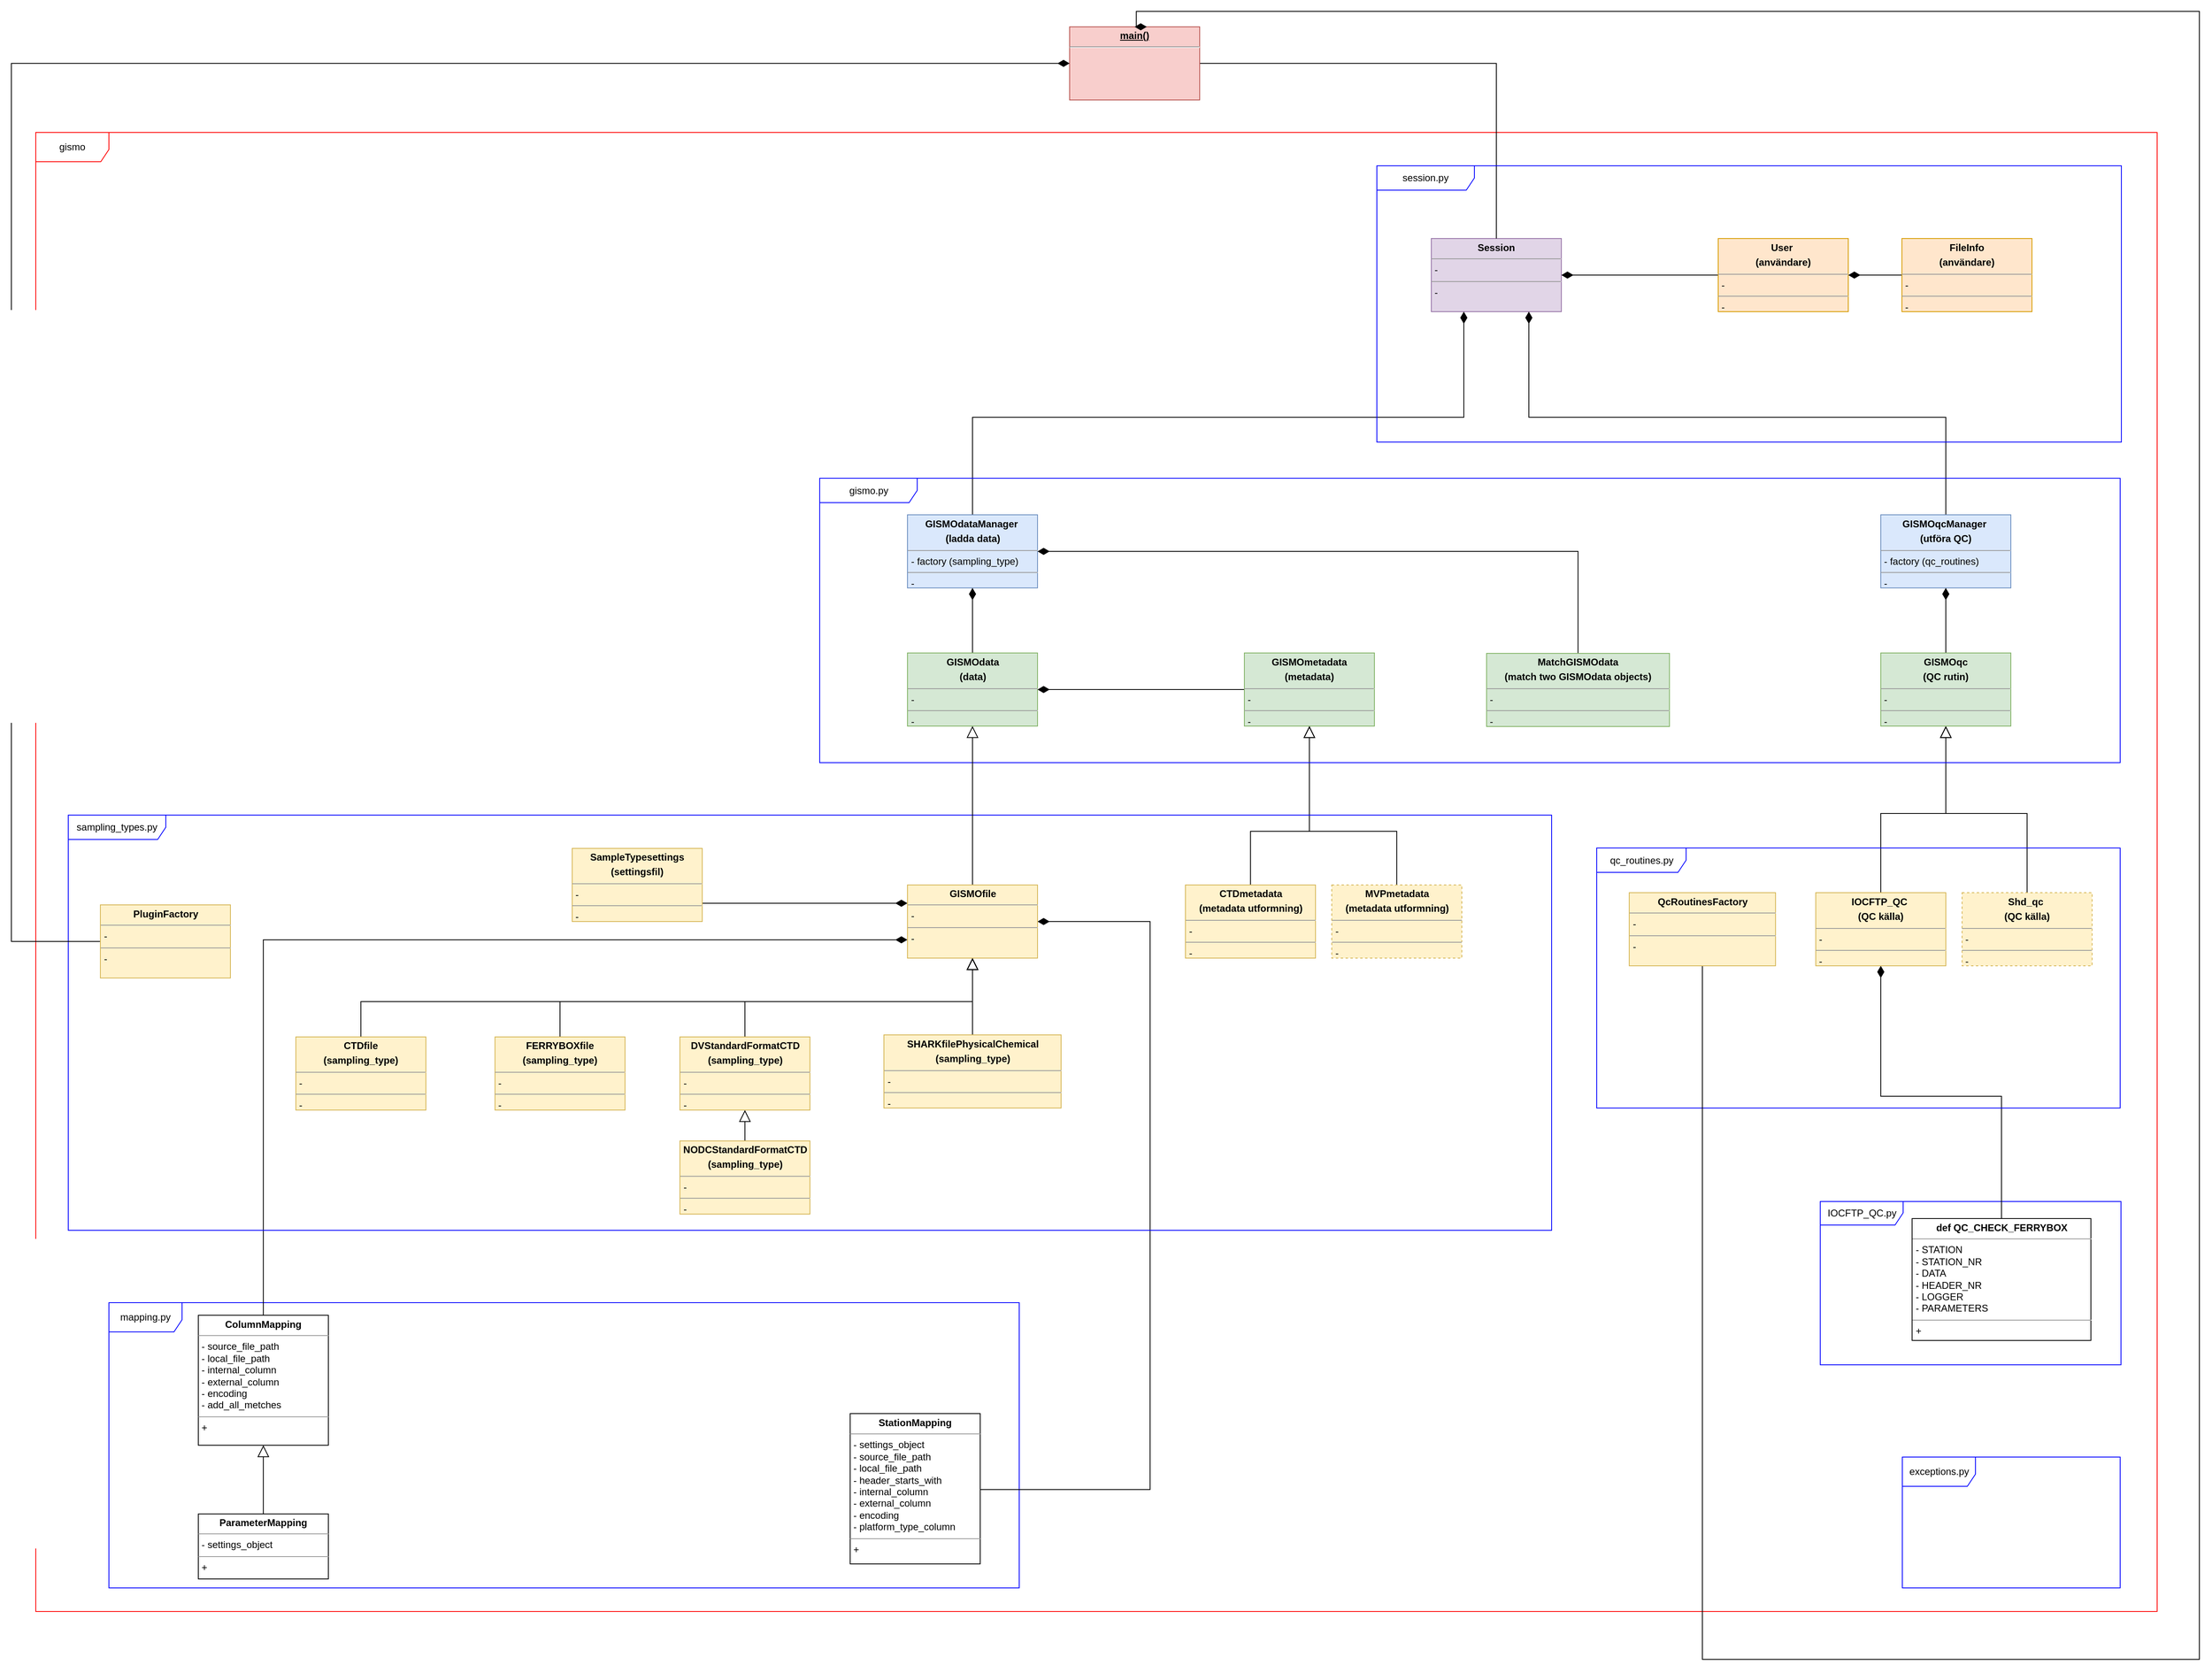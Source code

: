 <mxfile version="12.3.9" pages="1"><diagram id="vOmbn_y-EB6m2be-ZdlU" name="Page-1"><mxGraphModel dx="973" dy="598" grid="1" gridSize="10" guides="1" tooltips="1" connect="1" arrows="1" fold="1" page="1" pageScale="1" pageWidth="827" pageHeight="1169" math="0" shadow="0"><root><mxCell id="0"/><mxCell id="1" parent="0"/><mxCell id="UiZfYTP9MVJQiFtbktbm-1" value="mapping.py" style="shape=umlFrame;whiteSpace=wrap;html=1;width=90;height=36;strokeColor=#0000FF;" vertex="1" parent="1"><mxGeometry x="760" y="1959" width="1120" height="351" as="geometry"/></mxCell><mxCell id="UiZfYTP9MVJQiFtbktbm-2" value="exceptions.py" style="shape=umlFrame;whiteSpace=wrap;html=1;width=90;height=36;strokeColor=#0000FF;" vertex="1" parent="1"><mxGeometry x="2966.5" y="2149" width="268" height="161" as="geometry"/></mxCell><mxCell id="UiZfYTP9MVJQiFtbktbm-3" value="IOCFTP_QC.py" style="shape=umlFrame;whiteSpace=wrap;html=1;strokeColor=#0000FF;width=102;height=29;" vertex="1" parent="1"><mxGeometry x="2865.5" y="1834.5" width="370" height="201" as="geometry"/></mxCell><mxCell id="UiZfYTP9MVJQiFtbktbm-4" value="gismo" style="shape=umlFrame;whiteSpace=wrap;html=1;width=90;height=36;strokeColor=#FF0000;" vertex="1" parent="1"><mxGeometry x="670" y="519" width="2610" height="1820" as="geometry"/></mxCell><mxCell id="UiZfYTP9MVJQiFtbktbm-5" style="edgeStyle=orthogonalEdgeStyle;rounded=0;html=1;exitX=0.5;exitY=0;entryX=0;entryY=0.75;endArrow=diamondThin;endFill=1;endSize=12;jettySize=auto;orthogonalLoop=1;" edge="1" parent="1" source="UiZfYTP9MVJQiFtbktbm-6" target="UiZfYTP9MVJQiFtbktbm-53"><mxGeometry relative="1" as="geometry"/></mxCell><mxCell id="UiZfYTP9MVJQiFtbktbm-6" value="&lt;p style=&quot;margin: 0px ; margin-top: 4px ; text-align: center&quot;&gt;&lt;b&gt;ColumnMapping&lt;/b&gt;&lt;/p&gt;&lt;hr size=&quot;1&quot;&gt;&lt;p style=&quot;margin: 0px ; margin-left: 4px&quot;&gt;-&amp;nbsp;&lt;span&gt;source_file_path&lt;/span&gt;&lt;/p&gt;&lt;p style=&quot;margin: 0px ; margin-left: 4px&quot;&gt;-&amp;nbsp;&lt;span&gt;local_file_path&lt;/span&gt;&lt;/p&gt;&lt;p style=&quot;margin: 0px ; margin-left: 4px&quot;&gt;- internal_column&amp;nbsp;&lt;/p&gt;&lt;p style=&quot;margin: 0px ; margin-left: 4px&quot;&gt;- external_column&amp;nbsp;&lt;/p&gt;&lt;p style=&quot;margin: 0px ; margin-left: 4px&quot;&gt;- encoding&amp;nbsp;&lt;/p&gt;&lt;p style=&quot;margin: 0px ; margin-left: 4px&quot;&gt;- add_all_metches&amp;nbsp;&lt;/p&gt;&lt;hr size=&quot;1&quot;&gt;&lt;p style=&quot;margin: 0px ; margin-left: 4px&quot;&gt;+&amp;nbsp;&lt;/p&gt;" style="verticalAlign=top;align=left;overflow=fill;fontSize=12;fontFamily=Helvetica;html=1;" vertex="1" parent="1"><mxGeometry x="870" y="1974.5" width="160" height="160" as="geometry"/></mxCell><mxCell id="UiZfYTP9MVJQiFtbktbm-7" style="edgeStyle=orthogonalEdgeStyle;rounded=0;html=1;exitX=0.5;exitY=0;entryX=0.5;entryY=1;endArrow=block;endFill=0;endSize=12;jettySize=auto;orthogonalLoop=1;" edge="1" parent="1" source="UiZfYTP9MVJQiFtbktbm-8" target="UiZfYTP9MVJQiFtbktbm-6"><mxGeometry relative="1" as="geometry"/></mxCell><mxCell id="UiZfYTP9MVJQiFtbktbm-8" value="&lt;p style=&quot;margin: 0px ; margin-top: 4px ; text-align: center&quot;&gt;&lt;b&gt;ParameterMapping&lt;/b&gt;&lt;/p&gt;&lt;hr size=&quot;1&quot;&gt;&lt;p style=&quot;margin: 0px ; margin-left: 4px&quot;&gt;-&amp;nbsp;&lt;span&gt;settings_object&lt;/span&gt;&lt;/p&gt;&lt;hr size=&quot;1&quot;&gt;&lt;p style=&quot;margin: 0px ; margin-left: 4px&quot;&gt;+&amp;nbsp;&lt;/p&gt;" style="verticalAlign=top;align=left;overflow=fill;fontSize=12;fontFamily=Helvetica;html=1;" vertex="1" parent="1"><mxGeometry x="870" y="2219" width="160" height="80" as="geometry"/></mxCell><mxCell id="UiZfYTP9MVJQiFtbktbm-9" style="edgeStyle=orthogonalEdgeStyle;rounded=0;html=1;exitX=1;exitY=0.5;entryX=1;entryY=0.5;endArrow=diamondThin;endFill=1;endSize=12;jettySize=auto;orthogonalLoop=1;" edge="1" parent="1" source="UiZfYTP9MVJQiFtbktbm-10" target="UiZfYTP9MVJQiFtbktbm-53"><mxGeometry relative="1" as="geometry"><Array as="points"><mxPoint x="2041" y="2189"/><mxPoint x="2041" y="1490"/></Array></mxGeometry></mxCell><mxCell id="UiZfYTP9MVJQiFtbktbm-10" value="&lt;p style=&quot;margin: 0px ; margin-top: 4px ; text-align: center&quot;&gt;&lt;b&gt;StationMapping&lt;/b&gt;&lt;/p&gt;&lt;hr size=&quot;1&quot;&gt;&lt;p style=&quot;margin: 0px ; margin-left: 4px&quot;&gt;-&amp;nbsp;&lt;span&gt;settings_object&lt;/span&gt;&lt;/p&gt;&lt;p style=&quot;margin: 0px ; margin-left: 4px&quot;&gt;&lt;span&gt;- source_file_path&lt;/span&gt;&lt;/p&gt;&lt;p style=&quot;margin: 0px ; margin-left: 4px&quot;&gt;-&amp;nbsp;&lt;span&gt;local_file_path&amp;nbsp;&lt;/span&gt;&lt;/p&gt;&lt;p style=&quot;margin: 0px ; margin-left: 4px&quot;&gt;&lt;span&gt;-&amp;nbsp;&lt;/span&gt;&lt;span&gt;header_starts_with&lt;/span&gt;&lt;/p&gt;&lt;p style=&quot;margin: 0px ; margin-left: 4px&quot;&gt;- internal_column&amp;nbsp;&lt;/p&gt;&lt;p style=&quot;margin: 0px ; margin-left: 4px&quot;&gt;- external_column&amp;nbsp;&lt;/p&gt;&lt;p style=&quot;margin: 0px ; margin-left: 4px&quot;&gt;- encoding&amp;nbsp;&lt;/p&gt;&lt;p style=&quot;margin: 0px ; margin-left: 4px&quot;&gt;-&amp;nbsp;&lt;span&gt;platform_type_column&lt;/span&gt;&lt;/p&gt;&lt;hr size=&quot;1&quot;&gt;&lt;p style=&quot;margin: 0px ; margin-left: 4px&quot;&gt;+&amp;nbsp;&lt;/p&gt;" style="verticalAlign=top;align=left;overflow=fill;fontSize=12;fontFamily=Helvetica;html=1;" vertex="1" parent="1"><mxGeometry x="1672" y="2095.5" width="160" height="185" as="geometry"/></mxCell><mxCell id="UiZfYTP9MVJQiFtbktbm-11" style="edgeStyle=orthogonalEdgeStyle;rounded=0;html=1;exitX=0.5;exitY=0;entryX=0.5;entryY=1;endArrow=diamondThin;endFill=1;jettySize=auto;orthogonalLoop=1;endSize=12;" edge="1" parent="1" source="UiZfYTP9MVJQiFtbktbm-12" target="UiZfYTP9MVJQiFtbktbm-31"><mxGeometry relative="1" as="geometry"/></mxCell><mxCell id="UiZfYTP9MVJQiFtbktbm-12" value="&lt;p style=&quot;margin: 0px ; margin-top: 4px ; text-align: center&quot;&gt;&lt;b&gt;def&amp;nbsp;&lt;/b&gt;&lt;span&gt;&lt;b&gt;QC_CHECK_FERRYBOX&lt;/b&gt;&lt;/span&gt;&lt;/p&gt;&lt;hr size=&quot;1&quot;&gt;&lt;p style=&quot;margin: 0px ; margin-left: 4px&quot;&gt;-&amp;nbsp;&lt;span&gt;STATION&lt;/span&gt;&lt;/p&gt;&lt;p style=&quot;margin: 0px ; margin-left: 4px&quot;&gt;-&amp;nbsp;&lt;span&gt;STATION_NR&lt;/span&gt;&lt;/p&gt;&lt;p style=&quot;margin: 0px ; margin-left: 4px&quot;&gt;- DATA&amp;nbsp;&lt;/p&gt;&lt;p style=&quot;margin: 0px ; margin-left: 4px&quot;&gt;- HEADER_NR&amp;nbsp;&lt;/p&gt;&lt;p style=&quot;margin: 0px ; margin-left: 4px&quot;&gt;- LOGGER&amp;nbsp;&lt;/p&gt;&lt;p style=&quot;margin: 0px ; margin-left: 4px&quot;&gt;- PARAMETERS&lt;/p&gt;&lt;hr size=&quot;1&quot;&gt;&lt;p style=&quot;margin: 0px ; margin-left: 4px&quot;&gt;+&amp;nbsp;&lt;/p&gt;" style="verticalAlign=top;align=left;overflow=fill;fontSize=12;fontFamily=Helvetica;html=1;" vertex="1" parent="1"><mxGeometry x="2978.5" y="1855.5" width="220" height="150" as="geometry"/></mxCell><mxCell id="UiZfYTP9MVJQiFtbktbm-13" value="&lt;p style=&quot;margin: 0px ; margin-top: 4px ; text-align: center&quot;&gt;&lt;b&gt;Session&lt;/b&gt;&lt;/p&gt;&lt;hr size=&quot;1&quot;&gt;&lt;p style=&quot;margin: 0px ; margin-left: 4px&quot;&gt;-&amp;nbsp;&lt;/p&gt;&lt;hr size=&quot;1&quot;&gt;&lt;p style=&quot;margin: 0px ; margin-left: 4px&quot;&gt;-&amp;nbsp;&lt;/p&gt;" style="verticalAlign=top;align=left;overflow=fill;fontSize=12;fontFamily=Helvetica;html=1;strokeColor=#9673a6;fillColor=#e1d5e7;" vertex="1" parent="1"><mxGeometry x="2387" y="649.5" width="160" height="90" as="geometry"/></mxCell><mxCell id="UiZfYTP9MVJQiFtbktbm-14" style="edgeStyle=orthogonalEdgeStyle;rounded=0;html=1;exitX=0;exitY=0.5;entryX=1;entryY=0.5;endArrow=diamondThin;endFill=1;endSize=12;jettySize=auto;orthogonalLoop=1;" edge="1" parent="1" source="UiZfYTP9MVJQiFtbktbm-15" target="UiZfYTP9MVJQiFtbktbm-13"><mxGeometry relative="1" as="geometry"/></mxCell><mxCell id="UiZfYTP9MVJQiFtbktbm-15" value="&lt;p style=&quot;margin: 0px ; margin-top: 4px ; text-align: center&quot;&gt;&lt;b&gt;User&amp;nbsp;&lt;/b&gt;&lt;/p&gt;&lt;p style=&quot;margin: 0px ; margin-top: 4px ; text-align: center&quot;&gt;&lt;b&gt;(användare)&lt;/b&gt;&lt;/p&gt;&lt;hr size=&quot;1&quot;&gt;&lt;p style=&quot;margin: 0px ; margin-left: 4px&quot;&gt;-&amp;nbsp;&lt;/p&gt;&lt;hr size=&quot;1&quot;&gt;&lt;p style=&quot;margin: 0px ; margin-left: 4px&quot;&gt;-&amp;nbsp;&lt;/p&gt;" style="verticalAlign=top;align=left;overflow=fill;fontSize=12;fontFamily=Helvetica;html=1;strokeColor=#d79b00;fillColor=#ffe6cc;" vertex="1" parent="1"><mxGeometry x="2740" y="649.5" width="160" height="90" as="geometry"/></mxCell><mxCell id="UiZfYTP9MVJQiFtbktbm-16" style="edgeStyle=orthogonalEdgeStyle;rounded=0;html=1;exitX=0.5;exitY=0;entryX=0.25;entryY=1;endArrow=diamondThin;endFill=1;endSize=12;jettySize=auto;orthogonalLoop=1;" edge="1" parent="1" source="UiZfYTP9MVJQiFtbktbm-17" target="UiZfYTP9MVJQiFtbktbm-13"><mxGeometry relative="1" as="geometry"/></mxCell><mxCell id="UiZfYTP9MVJQiFtbktbm-17" value="&lt;p style=&quot;margin: 0px ; margin-top: 4px ; text-align: center&quot;&gt;&lt;b&gt;GISMOdataManager&amp;nbsp;&lt;/b&gt;&lt;/p&gt;&lt;p style=&quot;margin: 0px ; margin-top: 4px ; text-align: center&quot;&gt;&lt;b&gt;(ladda data)&lt;/b&gt;&lt;/p&gt;&lt;hr size=&quot;1&quot;&gt;&lt;p style=&quot;margin: 0px ; margin-left: 4px&quot;&gt;- factory (sampling_type)&lt;/p&gt;&lt;hr size=&quot;1&quot;&gt;&lt;p style=&quot;margin: 0px ; margin-left: 4px&quot;&gt;-&amp;nbsp;&lt;/p&gt;" style="verticalAlign=top;align=left;overflow=fill;fontSize=12;fontFamily=Helvetica;html=1;strokeColor=#6c8ebf;fillColor=#dae8fc;" vertex="1" parent="1"><mxGeometry x="1742.5" y="989.5" width="160" height="90" as="geometry"/></mxCell><mxCell id="UiZfYTP9MVJQiFtbktbm-18" style="edgeStyle=orthogonalEdgeStyle;rounded=0;html=1;exitX=0.5;exitY=0;entryX=0.5;entryY=1;endArrow=diamondThin;endFill=1;endSize=12;jettySize=auto;orthogonalLoop=1;" edge="1" parent="1" source="UiZfYTP9MVJQiFtbktbm-19" target="UiZfYTP9MVJQiFtbktbm-17"><mxGeometry relative="1" as="geometry"/></mxCell><mxCell id="UiZfYTP9MVJQiFtbktbm-19" value="&lt;p style=&quot;margin: 0px ; margin-top: 4px ; text-align: center&quot;&gt;&lt;b&gt;GISMOdata&lt;/b&gt;&lt;/p&gt;&lt;p style=&quot;margin: 0px ; margin-top: 4px ; text-align: center&quot;&gt;&lt;b&gt;(data)&lt;/b&gt;&lt;/p&gt;&lt;hr size=&quot;1&quot;&gt;&lt;p style=&quot;margin: 0px ; margin-left: 4px&quot;&gt;-&amp;nbsp;&lt;/p&gt;&lt;hr size=&quot;1&quot;&gt;&lt;p style=&quot;margin: 0px ; margin-left: 4px&quot;&gt;-&amp;nbsp;&lt;/p&gt;" style="verticalAlign=top;align=left;overflow=fill;fontSize=12;fontFamily=Helvetica;html=1;strokeColor=#82b366;fillColor=#d5e8d4;" vertex="1" parent="1"><mxGeometry x="1742.5" y="1159.5" width="160" height="90" as="geometry"/></mxCell><mxCell id="UiZfYTP9MVJQiFtbktbm-20" style="edgeStyle=orthogonalEdgeStyle;rounded=0;html=1;exitX=0.5;exitY=0;entryX=0.5;entryY=1;endArrow=block;endFill=0;endSize=12;jettySize=auto;orthogonalLoop=1;" edge="1" parent="1" source="UiZfYTP9MVJQiFtbktbm-21" target="UiZfYTP9MVJQiFtbktbm-53"><mxGeometry relative="1" as="geometry"/></mxCell><mxCell id="UiZfYTP9MVJQiFtbktbm-21" value="&lt;p style=&quot;margin: 0px ; margin-top: 4px ; text-align: center&quot;&gt;&lt;b&gt;FERRYBOXfile&lt;/b&gt;&lt;/p&gt;&lt;p style=&quot;margin: 0px ; margin-top: 4px ; text-align: center&quot;&gt;&lt;b&gt;(sampling_type)&lt;/b&gt;&lt;/p&gt;&lt;hr size=&quot;1&quot;&gt;&lt;p style=&quot;margin: 0px ; margin-left: 4px&quot;&gt;-&amp;nbsp;&lt;/p&gt;&lt;hr size=&quot;1&quot;&gt;&lt;p style=&quot;margin: 0px ; margin-left: 4px&quot;&gt;-&amp;nbsp;&lt;/p&gt;" style="verticalAlign=top;align=left;overflow=fill;fontSize=12;fontFamily=Helvetica;html=1;strokeColor=#d6b656;fillColor=#fff2cc;" vertex="1" parent="1"><mxGeometry x="1235" y="1632" width="160" height="90" as="geometry"/></mxCell><mxCell id="UiZfYTP9MVJQiFtbktbm-22" style="edgeStyle=orthogonalEdgeStyle;rounded=0;html=1;exitX=0.5;exitY=0;entryX=0.5;entryY=1;endArrow=block;endFill=0;endSize=12;jettySize=auto;orthogonalLoop=1;" edge="1" parent="1" source="UiZfYTP9MVJQiFtbktbm-23" target="UiZfYTP9MVJQiFtbktbm-53"><mxGeometry relative="1" as="geometry"/></mxCell><mxCell id="UiZfYTP9MVJQiFtbktbm-23" value="&lt;p style=&quot;margin: 0px ; margin-top: 4px ; text-align: center&quot;&gt;&lt;b&gt;CTDfile&lt;/b&gt;&lt;/p&gt;&lt;p style=&quot;margin: 0px ; margin-top: 4px ; text-align: center&quot;&gt;&lt;b&gt;(&lt;/b&gt;&lt;b&gt;sampling_type&lt;/b&gt;&lt;b&gt;)&lt;/b&gt;&lt;/p&gt;&lt;hr size=&quot;1&quot;&gt;&lt;p style=&quot;margin: 0px ; margin-left: 4px&quot;&gt;-&amp;nbsp;&lt;/p&gt;&lt;hr size=&quot;1&quot;&gt;&lt;p style=&quot;margin: 0px ; margin-left: 4px&quot;&gt;-&amp;nbsp;&lt;/p&gt;" style="verticalAlign=top;align=left;overflow=fill;fontSize=12;fontFamily=Helvetica;html=1;strokeColor=#d6b656;fillColor=#fff2cc;" vertex="1" parent="1"><mxGeometry x="990" y="1632" width="160" height="90" as="geometry"/></mxCell><mxCell id="UiZfYTP9MVJQiFtbktbm-24" style="edgeStyle=orthogonalEdgeStyle;rounded=0;html=1;exitX=1;exitY=0.75;entryX=0;entryY=0.25;endArrow=diamondThin;endFill=1;endSize=12;jettySize=auto;orthogonalLoop=1;" edge="1" parent="1" source="UiZfYTP9MVJQiFtbktbm-25" target="UiZfYTP9MVJQiFtbktbm-53"><mxGeometry relative="1" as="geometry"/></mxCell><mxCell id="UiZfYTP9MVJQiFtbktbm-25" value="&lt;p style=&quot;margin: 0px ; margin-top: 4px ; text-align: center&quot;&gt;&lt;b&gt;SampleTypesettings&lt;/b&gt;&lt;/p&gt;&lt;p style=&quot;margin: 0px ; margin-top: 4px ; text-align: center&quot;&gt;&lt;b&gt;(settingsfil)&lt;/b&gt;&lt;/p&gt;&lt;hr size=&quot;1&quot;&gt;&lt;p style=&quot;margin: 0px ; margin-left: 4px&quot;&gt;-&amp;nbsp;&lt;/p&gt;&lt;hr size=&quot;1&quot;&gt;&lt;p style=&quot;margin: 0px ; margin-left: 4px&quot;&gt;-&amp;nbsp;&lt;/p&gt;" style="verticalAlign=top;align=left;overflow=fill;fontSize=12;fontFamily=Helvetica;html=1;strokeColor=#d6b656;fillColor=#fff2cc;" vertex="1" parent="1"><mxGeometry x="1330" y="1400" width="160" height="90" as="geometry"/></mxCell><mxCell id="UiZfYTP9MVJQiFtbktbm-26" style="edgeStyle=orthogonalEdgeStyle;rounded=0;html=1;exitX=0;exitY=0.5;entryX=1;entryY=0.5;endArrow=diamondThin;endFill=1;endSize=12;jettySize=auto;orthogonalLoop=1;" edge="1" parent="1" source="UiZfYTP9MVJQiFtbktbm-27" target="UiZfYTP9MVJQiFtbktbm-19"><mxGeometry relative="1" as="geometry"/></mxCell><mxCell id="UiZfYTP9MVJQiFtbktbm-27" value="&lt;p style=&quot;margin: 0px ; margin-top: 4px ; text-align: center&quot;&gt;&lt;b&gt;GISMOmetadata&lt;/b&gt;&lt;/p&gt;&lt;p style=&quot;margin: 0px ; margin-top: 4px ; text-align: center&quot;&gt;&lt;b&gt;(metadata)&lt;/b&gt;&lt;/p&gt;&lt;hr size=&quot;1&quot;&gt;&lt;p style=&quot;margin: 0px ; margin-left: 4px&quot;&gt;-&amp;nbsp;&lt;/p&gt;&lt;hr size=&quot;1&quot;&gt;&lt;p style=&quot;margin: 0px ; margin-left: 4px&quot;&gt;-&amp;nbsp;&lt;/p&gt;" style="verticalAlign=top;align=left;overflow=fill;fontSize=12;fontFamily=Helvetica;html=1;strokeColor=#82b366;fillColor=#d5e8d4;" vertex="1" parent="1"><mxGeometry x="2157" y="1159.5" width="160" height="90" as="geometry"/></mxCell><mxCell id="UiZfYTP9MVJQiFtbktbm-28" style="edgeStyle=orthogonalEdgeStyle;rounded=0;html=1;exitX=0.5;exitY=0;entryX=0.75;entryY=1;endArrow=diamondThin;endFill=1;endSize=12;jettySize=auto;orthogonalLoop=1;" edge="1" parent="1" source="UiZfYTP9MVJQiFtbktbm-29" target="UiZfYTP9MVJQiFtbktbm-13"><mxGeometry relative="1" as="geometry"/></mxCell><mxCell id="UiZfYTP9MVJQiFtbktbm-29" value="&lt;p style=&quot;margin: 0px ; margin-top: 4px ; text-align: center&quot;&gt;&lt;b&gt;GISMOqcManager&amp;nbsp;&lt;/b&gt;&lt;/p&gt;&lt;p style=&quot;margin: 0px ; margin-top: 4px ; text-align: center&quot;&gt;&lt;b&gt;(utföra QC)&lt;/b&gt;&lt;/p&gt;&lt;hr size=&quot;1&quot;&gt;&lt;p style=&quot;margin: 0px ; margin-left: 4px&quot;&gt;- factory (qc_routines)&lt;/p&gt;&lt;hr size=&quot;1&quot;&gt;&lt;p style=&quot;margin: 0px ; margin-left: 4px&quot;&gt;-&amp;nbsp;&lt;/p&gt;" style="verticalAlign=top;align=left;overflow=fill;fontSize=12;fontFamily=Helvetica;html=1;strokeColor=#6c8ebf;fillColor=#dae8fc;" vertex="1" parent="1"><mxGeometry x="2940" y="989.5" width="160" height="90" as="geometry"/></mxCell><mxCell id="UiZfYTP9MVJQiFtbktbm-30" style="edgeStyle=orthogonalEdgeStyle;rounded=0;html=1;exitX=0.5;exitY=0;endArrow=block;endFill=0;endSize=12;jettySize=auto;orthogonalLoop=1;entryX=0.5;entryY=1;" edge="1" parent="1" source="UiZfYTP9MVJQiFtbktbm-31" target="UiZfYTP9MVJQiFtbktbm-35"><mxGeometry relative="1" as="geometry"><mxPoint x="2700.5" y="1269.5" as="targetPoint"/></mxGeometry></mxCell><mxCell id="UiZfYTP9MVJQiFtbktbm-31" value="&lt;p style=&quot;margin: 0px ; margin-top: 4px ; text-align: center&quot;&gt;&lt;b&gt;IOCFTP_QC&amp;nbsp;&lt;/b&gt;&lt;/p&gt;&lt;p style=&quot;margin: 0px ; margin-top: 4px ; text-align: center&quot;&gt;&lt;b&gt;(QC källa)&lt;/b&gt;&lt;/p&gt;&lt;hr size=&quot;1&quot;&gt;&lt;p style=&quot;margin: 0px ; margin-left: 4px&quot;&gt;-&amp;nbsp;&lt;/p&gt;&lt;hr size=&quot;1&quot;&gt;&lt;p style=&quot;margin: 0px ; margin-left: 4px&quot;&gt;-&amp;nbsp;&lt;/p&gt;" style="verticalAlign=top;align=left;overflow=fill;fontSize=12;fontFamily=Helvetica;html=1;strokeColor=#d6b656;fillColor=#fff2cc;" vertex="1" parent="1"><mxGeometry x="2860" y="1454.5" width="160" height="90" as="geometry"/></mxCell><mxCell id="UiZfYTP9MVJQiFtbktbm-32" style="edgeStyle=orthogonalEdgeStyle;rounded=0;html=1;exitX=0.5;exitY=0;entryX=0.5;entryY=1;endArrow=block;endFill=0;endSize=12;jettySize=auto;orthogonalLoop=1;" edge="1" parent="1" source="UiZfYTP9MVJQiFtbktbm-33" target="UiZfYTP9MVJQiFtbktbm-35"><mxGeometry relative="1" as="geometry"/></mxCell><mxCell id="UiZfYTP9MVJQiFtbktbm-33" value="&lt;p style=&quot;margin: 0px ; margin-top: 4px ; text-align: center&quot;&gt;&lt;b&gt;Shd_qc&amp;nbsp;&lt;/b&gt;&lt;/p&gt;&lt;p style=&quot;margin: 0px ; margin-top: 4px ; text-align: center&quot;&gt;&lt;b&gt;(QC källa)&lt;/b&gt;&lt;/p&gt;&lt;hr size=&quot;1&quot;&gt;&lt;p style=&quot;margin: 0px ; margin-left: 4px&quot;&gt;-&amp;nbsp;&lt;/p&gt;&lt;hr size=&quot;1&quot;&gt;&lt;p style=&quot;margin: 0px ; margin-left: 4px&quot;&gt;-&amp;nbsp;&lt;/p&gt;" style="verticalAlign=top;align=left;overflow=fill;fontSize=12;fontFamily=Helvetica;html=1;strokeColor=#d6b656;fillColor=#fff2cc;dashed=1;" vertex="1" parent="1"><mxGeometry x="3040" y="1454.5" width="160" height="90" as="geometry"/></mxCell><mxCell id="UiZfYTP9MVJQiFtbktbm-34" style="edgeStyle=orthogonalEdgeStyle;rounded=0;html=1;exitX=0.5;exitY=0;entryX=0.5;entryY=1;endArrow=diamondThin;endFill=1;endSize=12;jettySize=auto;orthogonalLoop=1;" edge="1" parent="1" source="UiZfYTP9MVJQiFtbktbm-35" target="UiZfYTP9MVJQiFtbktbm-29"><mxGeometry relative="1" as="geometry"/></mxCell><mxCell id="UiZfYTP9MVJQiFtbktbm-35" value="&lt;p style=&quot;margin: 0px ; margin-top: 4px ; text-align: center&quot;&gt;&lt;b&gt;GISMOqc&lt;/b&gt;&lt;/p&gt;&lt;p style=&quot;margin: 0px ; margin-top: 4px ; text-align: center&quot;&gt;&lt;b&gt;(QC rutin)&lt;/b&gt;&lt;/p&gt;&lt;hr size=&quot;1&quot;&gt;&lt;p style=&quot;margin: 0px ; margin-left: 4px&quot;&gt;-&amp;nbsp;&lt;/p&gt;&lt;hr size=&quot;1&quot;&gt;&lt;p style=&quot;margin: 0px ; margin-left: 4px&quot;&gt;-&amp;nbsp;&lt;/p&gt;" style="verticalAlign=top;align=left;overflow=fill;fontSize=12;fontFamily=Helvetica;html=1;strokeColor=#82b366;fillColor=#d5e8d4;" vertex="1" parent="1"><mxGeometry x="2940" y="1159.5" width="160" height="90" as="geometry"/></mxCell><mxCell id="UiZfYTP9MVJQiFtbktbm-36" style="edgeStyle=orthogonalEdgeStyle;rounded=0;html=1;exitX=0.5;exitY=0;entryX=0.5;entryY=1;endArrow=block;endFill=0;endSize=12;jettySize=auto;orthogonalLoop=1;" edge="1" parent="1" source="UiZfYTP9MVJQiFtbktbm-37" target="UiZfYTP9MVJQiFtbktbm-27"><mxGeometry relative="1" as="geometry"><Array as="points"><mxPoint x="2165" y="1379"/><mxPoint x="2237" y="1379"/></Array></mxGeometry></mxCell><mxCell id="UiZfYTP9MVJQiFtbktbm-37" value="&lt;p style=&quot;margin: 0px ; margin-top: 4px ; text-align: center&quot;&gt;&lt;b&gt;CTDmetadata&lt;/b&gt;&lt;/p&gt;&lt;p style=&quot;margin: 0px ; margin-top: 4px ; text-align: center&quot;&gt;&lt;b&gt;(metadata utformning)&lt;/b&gt;&lt;/p&gt;&lt;hr size=&quot;1&quot;&gt;&lt;p style=&quot;margin: 0px ; margin-left: 4px&quot;&gt;-&amp;nbsp;&lt;/p&gt;&lt;hr size=&quot;1&quot;&gt;&lt;p style=&quot;margin: 0px ; margin-left: 4px&quot;&gt;-&amp;nbsp;&lt;/p&gt;" style="verticalAlign=top;align=left;overflow=fill;fontSize=12;fontFamily=Helvetica;html=1;strokeColor=#d6b656;fillColor=#fff2cc;" vertex="1" parent="1"><mxGeometry x="2084.5" y="1445" width="160" height="90" as="geometry"/></mxCell><mxCell id="UiZfYTP9MVJQiFtbktbm-38" style="edgeStyle=orthogonalEdgeStyle;rounded=0;html=1;exitX=0.5;exitY=0;entryX=0.5;entryY=1;endArrow=block;endFill=0;endSize=12;jettySize=auto;orthogonalLoop=1;" edge="1" parent="1" source="UiZfYTP9MVJQiFtbktbm-39" target="UiZfYTP9MVJQiFtbktbm-27"><mxGeometry relative="1" as="geometry"><Array as="points"><mxPoint x="2345" y="1379"/><mxPoint x="2237" y="1379"/></Array></mxGeometry></mxCell><mxCell id="UiZfYTP9MVJQiFtbktbm-39" value="&lt;p style=&quot;margin: 0px ; margin-top: 4px ; text-align: center&quot;&gt;&lt;b&gt;MVPmetadata&lt;/b&gt;&lt;/p&gt;&lt;p style=&quot;margin: 0px ; margin-top: 4px ; text-align: center&quot;&gt;&lt;b&gt;(metadata utformning)&lt;/b&gt;&lt;/p&gt;&lt;hr size=&quot;1&quot;&gt;&lt;p style=&quot;margin: 0px ; margin-left: 4px&quot;&gt;-&amp;nbsp;&lt;/p&gt;&lt;hr size=&quot;1&quot;&gt;&lt;p style=&quot;margin: 0px ; margin-left: 4px&quot;&gt;-&amp;nbsp;&lt;/p&gt;" style="verticalAlign=top;align=left;overflow=fill;fontSize=12;fontFamily=Helvetica;html=1;strokeColor=#d6b656;fillColor=#fff2cc;dashed=1;" vertex="1" parent="1"><mxGeometry x="2264.5" y="1445" width="160" height="90" as="geometry"/></mxCell><mxCell id="UiZfYTP9MVJQiFtbktbm-40" value="sampling_types.py" style="shape=umlFrame;whiteSpace=wrap;html=1;strokeColor=#0000FF;width=120;height=30;" vertex="1" parent="1"><mxGeometry x="710" y="1359" width="1825" height="511" as="geometry"/></mxCell><mxCell id="UiZfYTP9MVJQiFtbktbm-41" value="&lt;span&gt;qc_routines&lt;/span&gt;.py" style="shape=umlFrame;whiteSpace=wrap;html=1;strokeColor=#0000FF;width=110;height=30;" vertex="1" parent="1"><mxGeometry x="2590.5" y="1399.5" width="644" height="320" as="geometry"/></mxCell><mxCell id="UiZfYTP9MVJQiFtbktbm-42" style="edgeStyle=orthogonalEdgeStyle;rounded=0;html=1;exitX=1;exitY=0.5;entryX=0.5;entryY=0;endArrow=none;endFill=0;endSize=12;jettySize=auto;orthogonalLoop=1;" edge="1" parent="1" source="UiZfYTP9MVJQiFtbktbm-43" target="UiZfYTP9MVJQiFtbktbm-13"><mxGeometry relative="1" as="geometry"/></mxCell><mxCell id="UiZfYTP9MVJQiFtbktbm-43" value="&lt;p style=&quot;margin: 0px ; margin-top: 4px ; text-align: center ; text-decoration: underline&quot;&gt;&lt;b&gt;main()&lt;/b&gt;&lt;/p&gt;&lt;hr&gt;&lt;p style=&quot;margin: 0px ; margin-left: 8px&quot;&gt;&lt;br&gt;&lt;/p&gt;" style="verticalAlign=top;align=left;overflow=fill;fontSize=12;fontFamily=Helvetica;html=1;strokeColor=#b85450;fillColor=#f8cecc;" vertex="1" parent="1"><mxGeometry x="1942" y="389" width="160" height="90" as="geometry"/></mxCell><mxCell id="UiZfYTP9MVJQiFtbktbm-44" style="edgeStyle=orthogonalEdgeStyle;rounded=0;html=1;exitX=0;exitY=0.5;entryX=0;entryY=0.5;jettySize=auto;orthogonalLoop=1;endArrow=diamondThin;endFill=1;endSize=12;" edge="1" parent="1" source="UiZfYTP9MVJQiFtbktbm-45" target="UiZfYTP9MVJQiFtbktbm-43"><mxGeometry relative="1" as="geometry"><Array as="points"><mxPoint x="640" y="1514"/><mxPoint x="640" y="434"/></Array></mxGeometry></mxCell><mxCell id="UiZfYTP9MVJQiFtbktbm-45" value="&lt;p style=&quot;margin: 0px ; margin-top: 4px ; text-align: center&quot;&gt;&lt;b&gt;PluginFactory&lt;/b&gt;&lt;/p&gt;&lt;hr size=&quot;1&quot;&gt;&lt;p style=&quot;margin: 0px ; margin-left: 4px&quot;&gt;-&amp;nbsp;&lt;/p&gt;&lt;hr size=&quot;1&quot;&gt;&lt;p style=&quot;margin: 0px ; margin-left: 4px&quot;&gt;-&amp;nbsp;&lt;/p&gt;" style="verticalAlign=top;align=left;overflow=fill;fontSize=12;fontFamily=Helvetica;html=1;strokeColor=#d6b656;fillColor=#fff2cc;" vertex="1" parent="1"><mxGeometry x="749.5" y="1469.5" width="160" height="90" as="geometry"/></mxCell><mxCell id="UiZfYTP9MVJQiFtbktbm-46" style="edgeStyle=orthogonalEdgeStyle;rounded=0;html=1;exitX=0.5;exitY=1;entryX=0.5;entryY=0;endArrow=diamondThin;endFill=1;jettySize=auto;orthogonalLoop=1;endSize=12;" edge="1" parent="1" source="UiZfYTP9MVJQiFtbktbm-47" target="UiZfYTP9MVJQiFtbktbm-43"><mxGeometry relative="1" as="geometry"><Array as="points"><mxPoint x="2720" y="2398"/><mxPoint x="3332" y="2398"/><mxPoint x="3332" y="370"/><mxPoint x="2024" y="370"/></Array></mxGeometry></mxCell><mxCell id="UiZfYTP9MVJQiFtbktbm-47" value="&lt;p style=&quot;margin: 0px ; margin-top: 4px ; text-align: center&quot;&gt;&lt;b&gt;QcRoutinesFactory&lt;/b&gt;&lt;/p&gt;&lt;hr size=&quot;1&quot;&gt;&lt;p style=&quot;margin: 0px ; margin-left: 4px&quot;&gt;-&amp;nbsp;&lt;/p&gt;&lt;hr size=&quot;1&quot;&gt;&lt;p style=&quot;margin: 0px ; margin-left: 4px&quot;&gt;-&amp;nbsp;&lt;/p&gt;" style="verticalAlign=top;align=left;overflow=fill;fontSize=12;fontFamily=Helvetica;html=1;strokeColor=#d6b656;fillColor=#fff2cc;" vertex="1" parent="1"><mxGeometry x="2630.5" y="1454.5" width="180" height="90" as="geometry"/></mxCell><mxCell id="UiZfYTP9MVJQiFtbktbm-48" value="session.py" style="shape=umlFrame;whiteSpace=wrap;html=1;strokeColor=#0000FF;width=120;height=30;" vertex="1" parent="1"><mxGeometry x="2320" y="560" width="916" height="340" as="geometry"/></mxCell><mxCell id="UiZfYTP9MVJQiFtbktbm-49" style="edgeStyle=orthogonalEdgeStyle;rounded=0;html=1;exitX=0;exitY=0.5;entryX=1;entryY=0.5;endArrow=diamondThin;endFill=1;endSize=12;jettySize=auto;orthogonalLoop=1;" edge="1" parent="1" source="UiZfYTP9MVJQiFtbktbm-50" target="UiZfYTP9MVJQiFtbktbm-15"><mxGeometry relative="1" as="geometry"/></mxCell><mxCell id="UiZfYTP9MVJQiFtbktbm-50" value="&lt;p style=&quot;margin: 0px ; margin-top: 4px ; text-align: center&quot;&gt;&lt;b&gt;FileInfo&lt;/b&gt;&lt;/p&gt;&lt;p style=&quot;margin: 0px ; margin-top: 4px ; text-align: center&quot;&gt;&lt;b&gt;(användare)&lt;/b&gt;&lt;/p&gt;&lt;hr size=&quot;1&quot;&gt;&lt;p style=&quot;margin: 0px ; margin-left: 4px&quot;&gt;-&amp;nbsp;&lt;/p&gt;&lt;hr size=&quot;1&quot;&gt;&lt;p style=&quot;margin: 0px ; margin-left: 4px&quot;&gt;-&amp;nbsp;&lt;/p&gt;" style="verticalAlign=top;align=left;overflow=fill;fontSize=12;fontFamily=Helvetica;html=1;strokeColor=#d79b00;fillColor=#ffe6cc;" vertex="1" parent="1"><mxGeometry x="2966" y="649.5" width="160" height="90" as="geometry"/></mxCell><mxCell id="UiZfYTP9MVJQiFtbktbm-51" value="gismo.py" style="shape=umlFrame;whiteSpace=wrap;html=1;strokeColor=#0000FF;width=120;height=30;" vertex="1" parent="1"><mxGeometry x="1634.5" y="944.5" width="1600" height="350" as="geometry"/></mxCell><mxCell id="UiZfYTP9MVJQiFtbktbm-52" style="edgeStyle=orthogonalEdgeStyle;rounded=0;html=1;exitX=0.5;exitY=0;entryX=0.5;entryY=1;endArrow=block;endFill=0;endSize=12;jettySize=auto;orthogonalLoop=1;" edge="1" parent="1" source="UiZfYTP9MVJQiFtbktbm-53" target="UiZfYTP9MVJQiFtbktbm-19"><mxGeometry relative="1" as="geometry"/></mxCell><mxCell id="UiZfYTP9MVJQiFtbktbm-53" value="&lt;p style=&quot;margin: 0px ; margin-top: 4px ; text-align: center&quot;&gt;&lt;b&gt;GISMOfile&lt;/b&gt;&lt;/p&gt;&lt;hr size=&quot;1&quot;&gt;&lt;p style=&quot;margin: 0px ; margin-left: 4px&quot;&gt;-&amp;nbsp;&lt;/p&gt;&lt;hr size=&quot;1&quot;&gt;&lt;p style=&quot;margin: 0px ; margin-left: 4px&quot;&gt;-&amp;nbsp;&lt;/p&gt;" style="verticalAlign=top;align=left;overflow=fill;fontSize=12;fontFamily=Helvetica;html=1;strokeColor=#d6b656;fillColor=#fff2cc;" vertex="1" parent="1"><mxGeometry x="1742.5" y="1445" width="160" height="90" as="geometry"/></mxCell><mxCell id="UiZfYTP9MVJQiFtbktbm-54" style="edgeStyle=orthogonalEdgeStyle;rounded=0;html=1;exitX=0.5;exitY=0;entryX=0.5;entryY=1;endArrow=block;endFill=0;endSize=12;jettySize=auto;orthogonalLoop=1;" edge="1" parent="1" source="UiZfYTP9MVJQiFtbktbm-55" target="UiZfYTP9MVJQiFtbktbm-53"><mxGeometry relative="1" as="geometry"/></mxCell><mxCell id="UiZfYTP9MVJQiFtbktbm-55" value="&lt;p style=&quot;margin: 0px ; margin-top: 4px ; text-align: center&quot;&gt;&lt;b&gt;DVStandardFormatCTD&lt;/b&gt;&lt;/p&gt;&lt;p style=&quot;margin: 0px ; margin-top: 4px ; text-align: center&quot;&gt;&lt;b&gt;(sampling_type)&lt;/b&gt;&lt;/p&gt;&lt;hr size=&quot;1&quot;&gt;&lt;p style=&quot;margin: 0px ; margin-left: 4px&quot;&gt;-&amp;nbsp;&lt;/p&gt;&lt;hr size=&quot;1&quot;&gt;&lt;p style=&quot;margin: 0px ; margin-left: 4px&quot;&gt;-&amp;nbsp;&lt;/p&gt;" style="verticalAlign=top;align=left;overflow=fill;fontSize=12;fontFamily=Helvetica;html=1;strokeColor=#d6b656;fillColor=#fff2cc;" vertex="1" parent="1"><mxGeometry x="1462.5" y="1632" width="160" height="90" as="geometry"/></mxCell><mxCell id="UiZfYTP9MVJQiFtbktbm-63" style="edgeStyle=orthogonalEdgeStyle;rounded=0;orthogonalLoop=1;jettySize=auto;html=1;exitX=0.5;exitY=0;exitDx=0;exitDy=0;entryX=0.5;entryY=1;entryDx=0;entryDy=0;endArrow=block;endFill=0;endSize=12;" edge="1" parent="1" source="UiZfYTP9MVJQiFtbktbm-60" target="UiZfYTP9MVJQiFtbktbm-55"><mxGeometry relative="1" as="geometry"/></mxCell><mxCell id="UiZfYTP9MVJQiFtbktbm-60" value="&lt;p style=&quot;margin: 0px ; margin-top: 4px ; text-align: center&quot;&gt;&lt;b&gt;NODCStandardFormatCTD&lt;/b&gt;&lt;/p&gt;&lt;p style=&quot;margin: 0px ; margin-top: 4px ; text-align: center&quot;&gt;&lt;b&gt;(sampling_type)&lt;/b&gt;&lt;/p&gt;&lt;hr size=&quot;1&quot;&gt;&lt;p style=&quot;margin: 0px ; margin-left: 4px&quot;&gt;-&amp;nbsp;&lt;/p&gt;&lt;hr size=&quot;1&quot;&gt;&lt;p style=&quot;margin: 0px ; margin-left: 4px&quot;&gt;-&amp;nbsp;&lt;/p&gt;" style="verticalAlign=top;align=left;overflow=fill;fontSize=12;fontFamily=Helvetica;html=1;strokeColor=#d6b656;fillColor=#fff2cc;" vertex="1" parent="1"><mxGeometry x="1462.5" y="1760" width="160" height="90" as="geometry"/></mxCell><mxCell id="UiZfYTP9MVJQiFtbktbm-56" style="edgeStyle=orthogonalEdgeStyle;rounded=0;html=1;exitX=0.5;exitY=0;entryX=0.5;entryY=1;endArrow=block;endFill=0;endSize=12;jettySize=auto;orthogonalLoop=1;" edge="1" parent="1" source="UiZfYTP9MVJQiFtbktbm-57" target="UiZfYTP9MVJQiFtbktbm-53"><mxGeometry relative="1" as="geometry"/></mxCell><mxCell id="UiZfYTP9MVJQiFtbktbm-57" value="&lt;p style=&quot;margin: 0px ; margin-top: 4px ; text-align: center&quot;&gt;&lt;b&gt;SHARKfilePhysicalChemical&lt;/b&gt;&lt;/p&gt;&lt;p style=&quot;margin: 0px ; margin-top: 4px ; text-align: center&quot;&gt;&lt;b&gt;(sampling_type)&lt;/b&gt;&lt;/p&gt;&lt;hr size=&quot;1&quot;&gt;&lt;p style=&quot;margin: 0px ; margin-left: 4px&quot;&gt;-&amp;nbsp;&lt;/p&gt;&lt;hr size=&quot;1&quot;&gt;&lt;p style=&quot;margin: 0px ; margin-left: 4px&quot;&gt;-&amp;nbsp;&lt;/p&gt;" style="verticalAlign=top;align=left;overflow=fill;fontSize=12;fontFamily=Helvetica;html=1;strokeColor=#d6b656;fillColor=#fff2cc;" vertex="1" parent="1"><mxGeometry x="1713.5" y="1629.5" width="218" height="90" as="geometry"/></mxCell><mxCell id="UiZfYTP9MVJQiFtbktbm-58" style="edgeStyle=orthogonalEdgeStyle;rounded=0;html=1;exitX=0.5;exitY=0;entryX=1;entryY=0.5;endArrow=diamondThin;endFill=1;endSize=12;jettySize=auto;orthogonalLoop=1;" edge="1" parent="1" source="UiZfYTP9MVJQiFtbktbm-59" target="UiZfYTP9MVJQiFtbktbm-17"><mxGeometry relative="1" as="geometry"/></mxCell><mxCell id="UiZfYTP9MVJQiFtbktbm-59" value="&lt;p style=&quot;margin: 0px ; margin-top: 4px ; text-align: center&quot;&gt;&lt;b&gt;MatchGISMOdata&lt;/b&gt;&lt;/p&gt;&lt;p style=&quot;margin: 0px ; margin-top: 4px ; text-align: center&quot;&gt;&lt;b&gt;(match two GISMOdata objects)&lt;/b&gt;&lt;/p&gt;&lt;hr size=&quot;1&quot;&gt;&lt;p style=&quot;margin: 0px ; margin-left: 4px&quot;&gt;-&amp;nbsp;&lt;/p&gt;&lt;hr size=&quot;1&quot;&gt;&lt;p style=&quot;margin: 0px ; margin-left: 4px&quot;&gt;-&amp;nbsp;&lt;/p&gt;" style="verticalAlign=top;align=left;overflow=fill;fontSize=12;fontFamily=Helvetica;html=1;strokeColor=#82b366;fillColor=#d5e8d4;" vertex="1" parent="1"><mxGeometry x="2455" y="1160" width="225" height="90" as="geometry"/></mxCell></root></mxGraphModel></diagram></mxfile>
